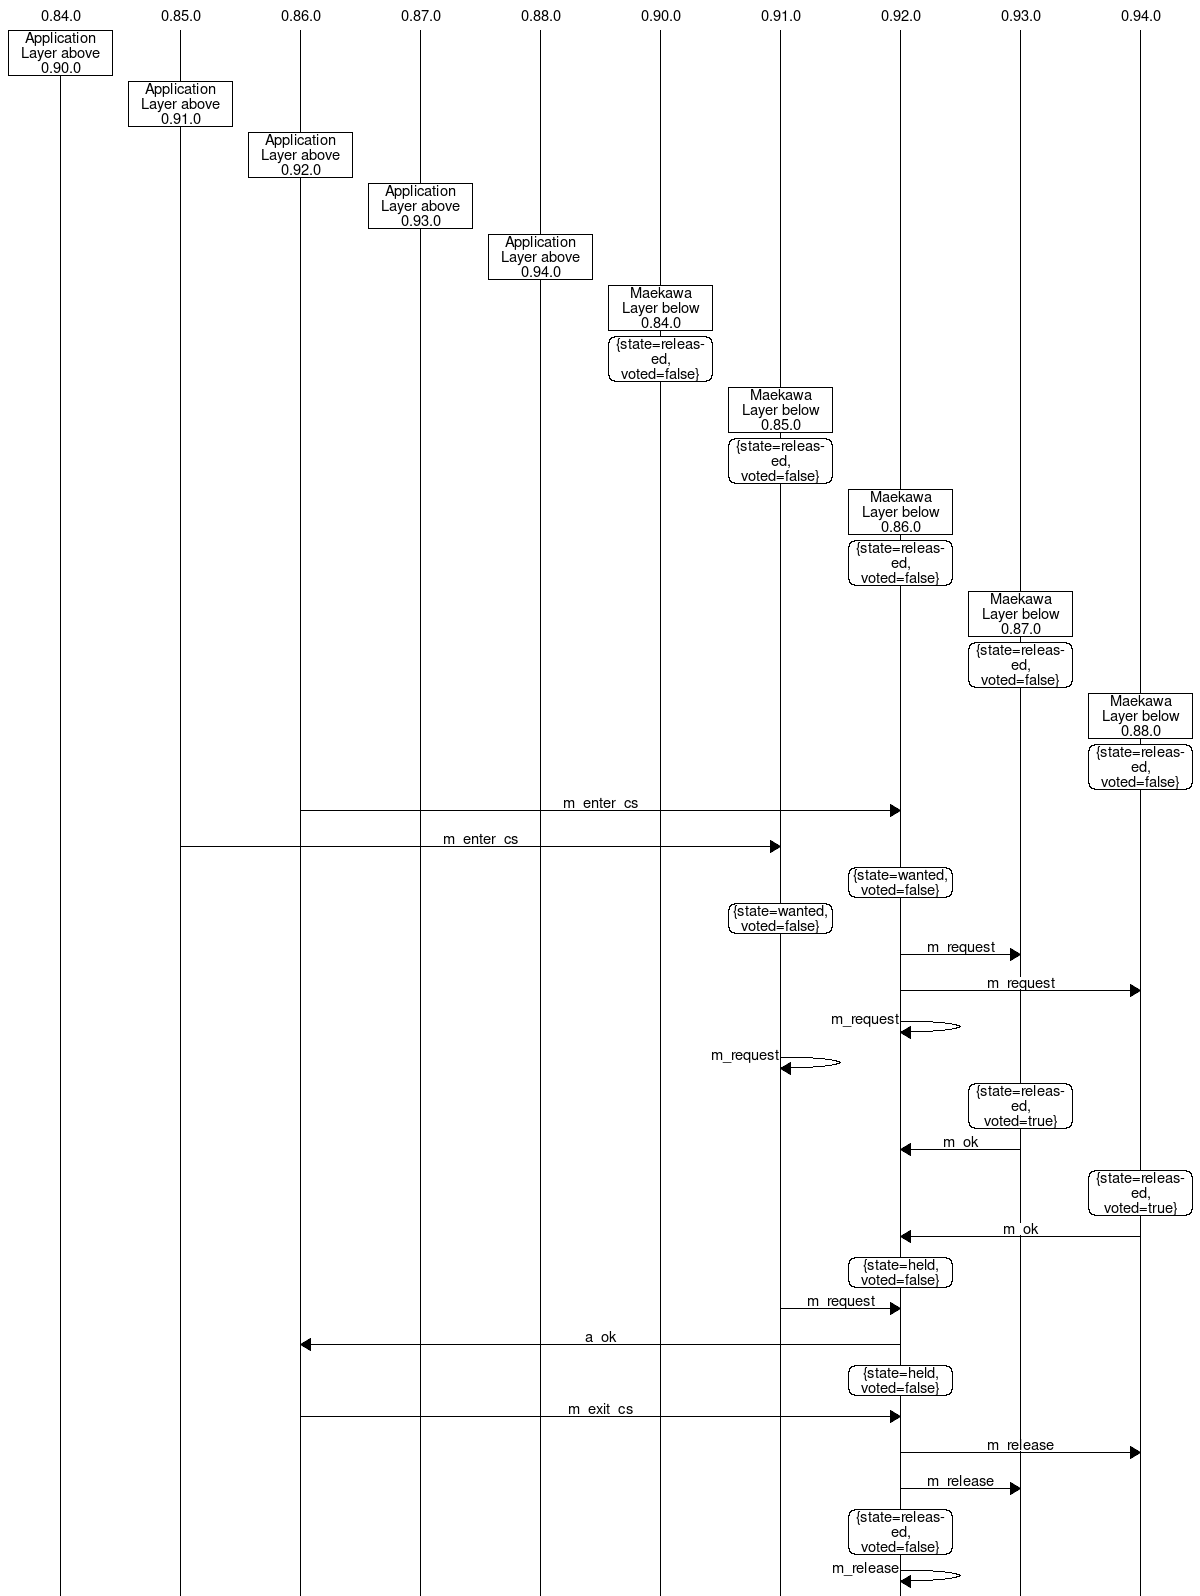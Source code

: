 msc {
 hscale=2;
"0.84.0", "0.85.0", "0.86.0", "0.87.0", "0.88.0", "0.90.0", "0.91.0", "0.92.0", "0.93.0", "0.94.0";
"0.84.0" box "0.84.0" [label="Application Layer above 0.90.0"];
"0.85.0" box "0.85.0" [label="Application Layer above 0.91.0"];
"0.86.0" box "0.86.0" [label="Application Layer above 0.92.0"];
"0.87.0" box "0.87.0" [label="Application Layer above 0.93.0"];
"0.88.0" box "0.88.0" [label="Application Layer above 0.94.0"];
"0.90.0" box "0.90.0" [label="Maekawa Layer below 0.84.0"];
"0.90.0" rbox "0.90.0" [label="{state=released, voted=false}"];
"0.91.0" box "0.91.0" [label="Maekawa Layer below 0.85.0"];
"0.91.0" rbox "0.91.0" [label="{state=released, voted=false}"];
"0.92.0" box "0.92.0" [label="Maekawa Layer below 0.86.0"];
"0.92.0" rbox "0.92.0" [label="{state=released, voted=false}"];
"0.93.0" box "0.93.0" [label="Maekawa Layer below 0.87.0"];
"0.93.0" rbox "0.93.0" [label="{state=released, voted=false}"];
"0.94.0" box "0.94.0" [label="Maekawa Layer below 0.88.0"];
"0.94.0" rbox "0.94.0" [label="{state=released, voted=false}"];
"0.86.0" => "0.92.0" [label="m_enter_cs"];
"0.85.0" => "0.91.0" [label="m_enter_cs"];
"0.92.0" rbox "0.92.0" [label="{state=wanted, voted=false}"];
"0.91.0" rbox "0.91.0" [label="{state=wanted, voted=false}"];
"0.92.0" => "0.93.0" [label="m_request"];
"0.92.0" => "0.94.0" [label="m_request"];
"0.92.0" => "0.92.0" [label="m_request"];
"0.91.0" => "0.91.0" [label="m_request"];
"0.93.0" rbox "0.93.0" [label="{state=released, voted=true}"];
"0.93.0" => "0.92.0" [label="m_ok"];
"0.94.0" rbox "0.94.0" [label="{state=released, voted=true}"];
"0.94.0" => "0.92.0" [label="m_ok"];
"0.92.0" rbox "0.92.0" [label="{state=held, voted=false}"];
"0.91.0" => "0.92.0" [label="m_request"];
"0.92.0" => "0.86.0" [label="a_ok"];
"0.92.0" rbox "0.92.0" [label="{state=held, voted=false}"];
"0.86.0" => "0.92.0" [label="m_exit_cs"];
"0.92.0" => "0.94.0" [label="m_release"];
"0.92.0" => "0.93.0" [label="m_release"];
"0.92.0" rbox "0.92.0" [label="{state=released, voted=false}"];
"0.92.0" => "0.92.0" [label="m_release"];
}
